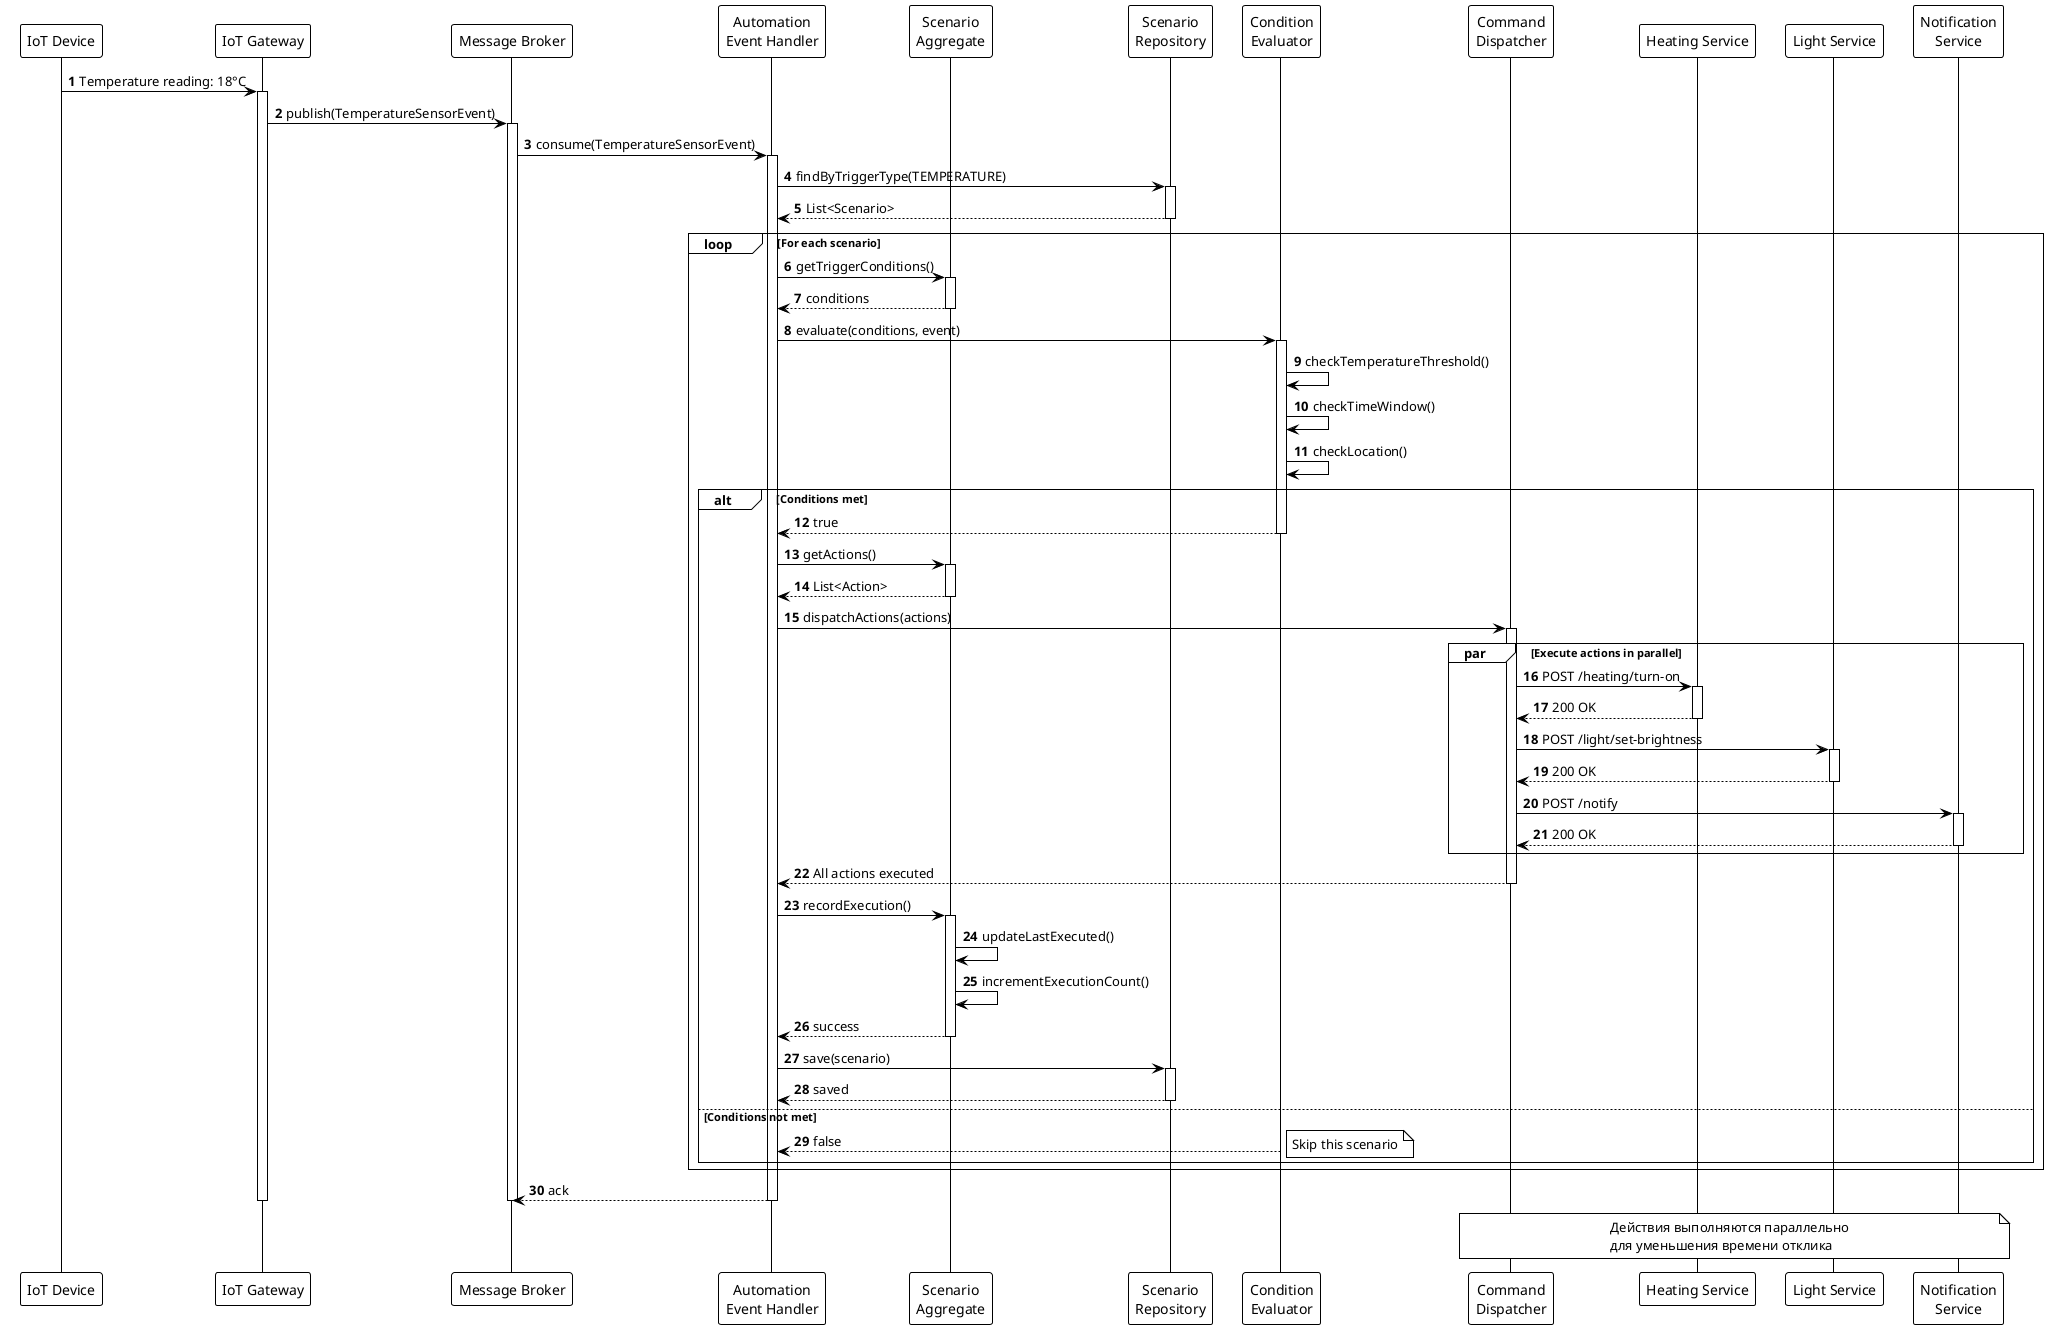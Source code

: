 @startuml Automation_Scenario_Execution_Sequence
!theme plain
autonumber

participant "IoT Device" as Device
participant "IoT Gateway" as IoTGW
participant "Message Broker" as Broker
participant "Automation\nEvent Handler" as EventHandler
participant "Scenario\nAggregate" as Scenario
participant "Scenario\nRepository" as ScenarioRepo
participant "Condition\nEvaluator" as Evaluator
participant "Command\nDispatcher" as Dispatcher
participant "Heating Service" as Heating
participant "Light Service" as Light
participant "Notification\nService" as Notification

Device -> IoTGW: Temperature reading: 18°C
activate IoTGW

IoTGW -> Broker: publish(TemperatureSensorEvent)
activate Broker

Broker -> EventHandler: consume(TemperatureSensorEvent)
activate EventHandler

EventHandler -> ScenarioRepo: findByTriggerType(TEMPERATURE)
activate ScenarioRepo
ScenarioRepo --> EventHandler: List<Scenario>
deactivate ScenarioRepo

loop For each scenario
    EventHandler -> Scenario: getTriggerConditions()
    activate Scenario
    Scenario --> EventHandler: conditions
    deactivate Scenario

    EventHandler -> Evaluator: evaluate(conditions, event)
    activate Evaluator

    Evaluator -> Evaluator: checkTemperatureThreshold()
    Evaluator -> Evaluator: checkTimeWindow()
    Evaluator -> Evaluator: checkLocation()

    alt Conditions met
        Evaluator --> EventHandler: true
        deactivate Evaluator

        EventHandler -> Scenario: getActions()
        activate Scenario
        Scenario --> EventHandler: List<Action>
        deactivate Scenario

        EventHandler -> Dispatcher: dispatchActions(actions)
        activate Dispatcher

        par Execute actions in parallel
            Dispatcher -> Heating: POST /heating/turn-on
            activate Heating
            Heating --> Dispatcher: 200 OK
            deactivate Heating

            Dispatcher -> Light: POST /light/set-brightness
            activate Light
            Light --> Dispatcher: 200 OK
            deactivate Light

            Dispatcher -> Notification: POST /notify
            activate Notification
            Notification --> Dispatcher: 200 OK
            deactivate Notification
        end

        Dispatcher --> EventHandler: All actions executed
        deactivate Dispatcher

        EventHandler -> Scenario: recordExecution()
        activate Scenario
        Scenario -> Scenario: updateLastExecuted()
        Scenario -> Scenario: incrementExecutionCount()
        Scenario --> EventHandler: success
        deactivate Scenario

        EventHandler -> ScenarioRepo: save(scenario)
        activate ScenarioRepo
        ScenarioRepo --> EventHandler: saved
        deactivate ScenarioRepo

    else Conditions not met
        Evaluator --> EventHandler: false
        deactivate Evaluator
        note right: Skip this scenario
    end
end

EventHandler --> Broker: ack
deactivate EventHandler
deactivate Broker
deactivate IoTGW

note over Dispatcher, Notification
    Действия выполняются параллельно
    для уменьшения времени отклика
end note

@enduml